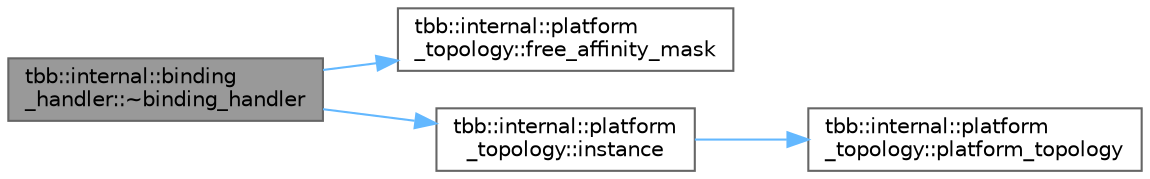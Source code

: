 digraph "tbb::internal::binding_handler::~binding_handler"
{
 // LATEX_PDF_SIZE
  bgcolor="transparent";
  edge [fontname=Helvetica,fontsize=10,labelfontname=Helvetica,labelfontsize=10];
  node [fontname=Helvetica,fontsize=10,shape=box,height=0.2,width=0.4];
  rankdir="LR";
  Node1 [id="Node000001",label="tbb::internal::binding\l_handler::~binding_handler",height=0.2,width=0.4,color="gray40", fillcolor="grey60", style="filled", fontcolor="black",tooltip=" "];
  Node1 -> Node2 [id="edge1_Node000001_Node000002",color="steelblue1",style="solid",tooltip=" "];
  Node2 [id="Node000002",label="tbb::internal::platform\l_topology::free_affinity_mask",height=0.2,width=0.4,color="grey40", fillcolor="white", style="filled",URL="$classtbb_1_1internal_1_1platform__topology.html#a8116d8d68097b4fc5fbae92072f37e86",tooltip=" "];
  Node1 -> Node3 [id="edge2_Node000001_Node000003",color="steelblue1",style="solid",tooltip=" "];
  Node3 [id="Node000003",label="tbb::internal::platform\l_topology::instance",height=0.2,width=0.4,color="grey40", fillcolor="white", style="filled",URL="$classtbb_1_1internal_1_1platform__topology.html#a85769754b41e9bdb039c8e55cd25a486",tooltip=" "];
  Node3 -> Node4 [id="edge3_Node000003_Node000004",color="steelblue1",style="solid",tooltip=" "];
  Node4 [id="Node000004",label="tbb::internal::platform\l_topology::platform_topology",height=0.2,width=0.4,color="grey40", fillcolor="white", style="filled",URL="$classtbb_1_1internal_1_1platform__topology.html#a44bd6cd1dbd24a13e39e69d1bcf15a1e",tooltip=" "];
}
